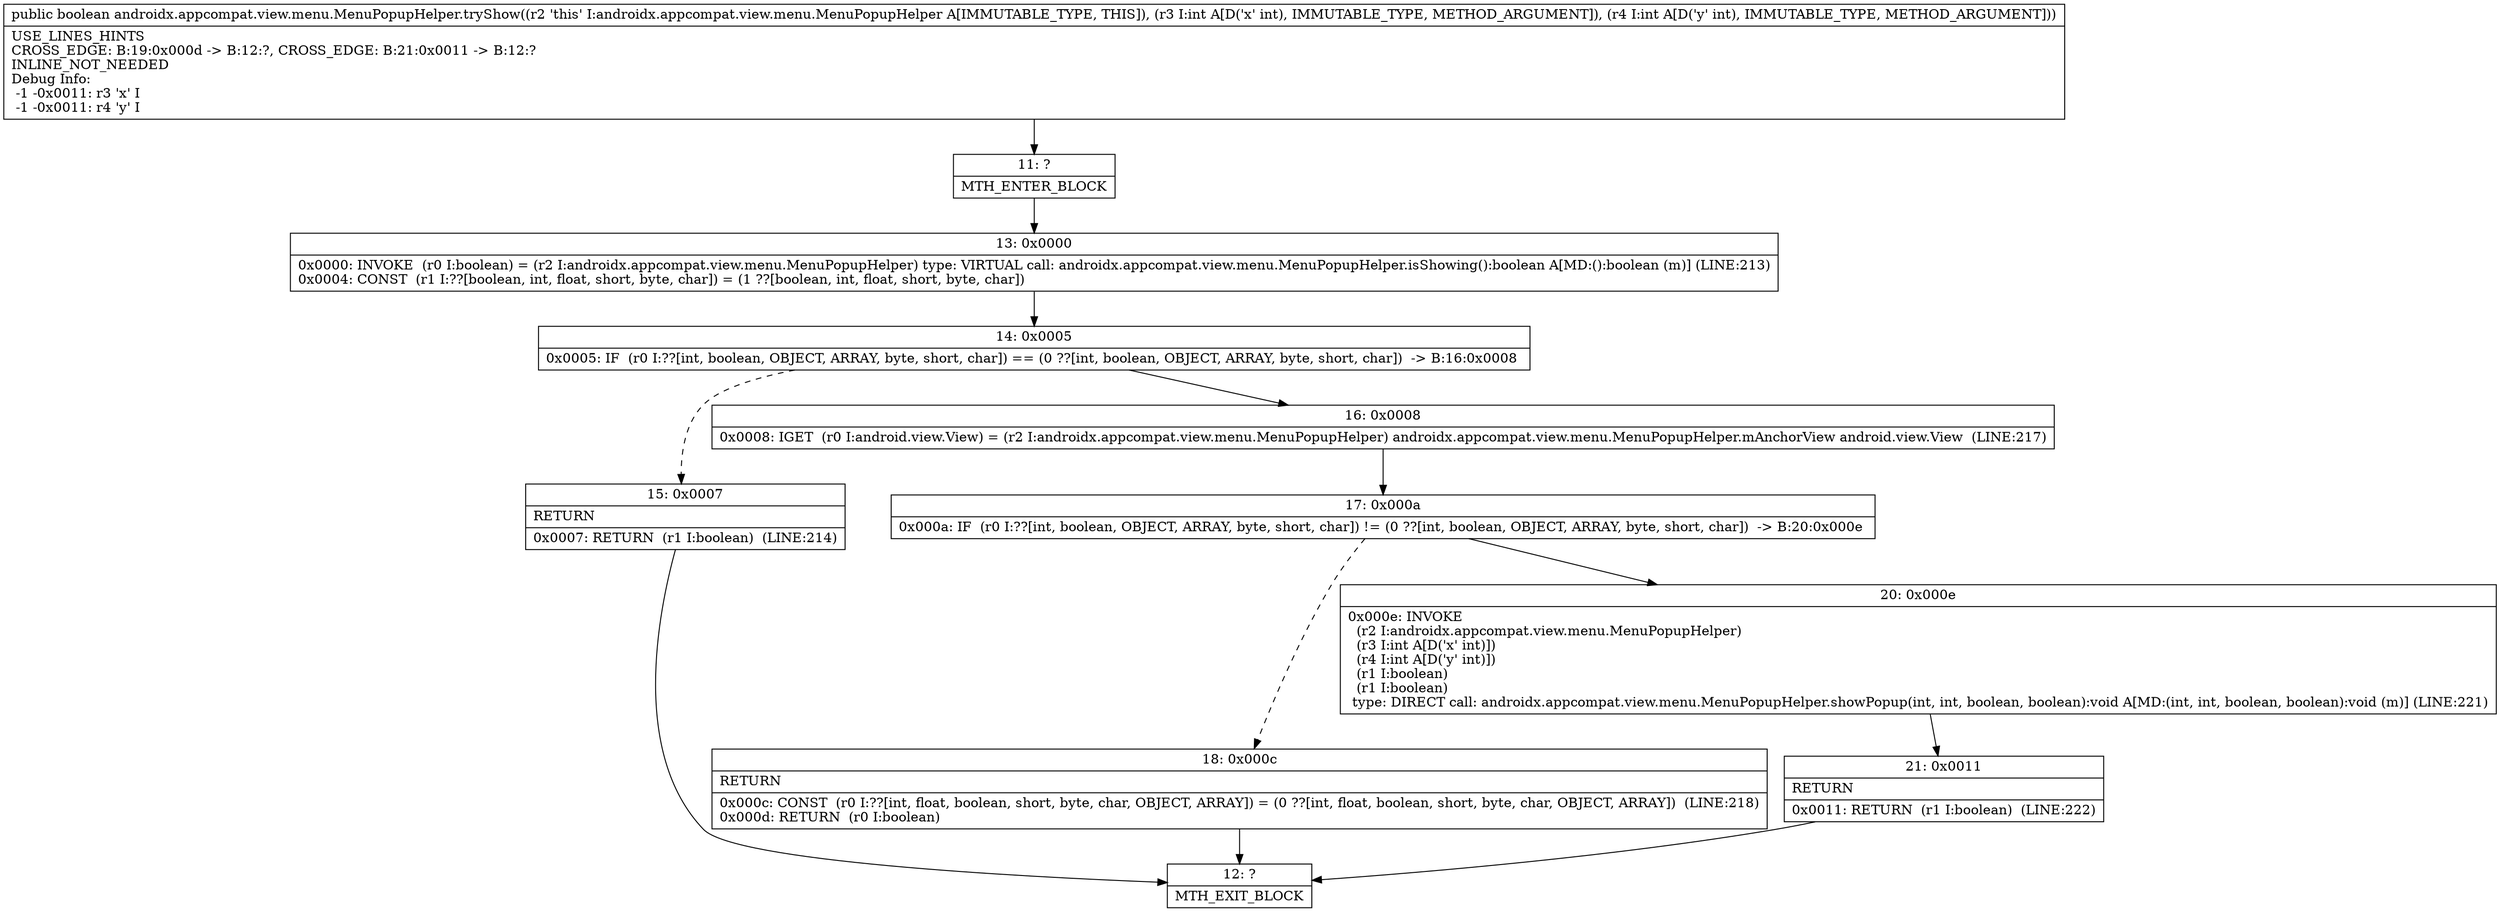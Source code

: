 digraph "CFG forandroidx.appcompat.view.menu.MenuPopupHelper.tryShow(II)Z" {
Node_11 [shape=record,label="{11\:\ ?|MTH_ENTER_BLOCK\l}"];
Node_13 [shape=record,label="{13\:\ 0x0000|0x0000: INVOKE  (r0 I:boolean) = (r2 I:androidx.appcompat.view.menu.MenuPopupHelper) type: VIRTUAL call: androidx.appcompat.view.menu.MenuPopupHelper.isShowing():boolean A[MD:():boolean (m)] (LINE:213)\l0x0004: CONST  (r1 I:??[boolean, int, float, short, byte, char]) = (1 ??[boolean, int, float, short, byte, char]) \l}"];
Node_14 [shape=record,label="{14\:\ 0x0005|0x0005: IF  (r0 I:??[int, boolean, OBJECT, ARRAY, byte, short, char]) == (0 ??[int, boolean, OBJECT, ARRAY, byte, short, char])  \-\> B:16:0x0008 \l}"];
Node_15 [shape=record,label="{15\:\ 0x0007|RETURN\l|0x0007: RETURN  (r1 I:boolean)  (LINE:214)\l}"];
Node_12 [shape=record,label="{12\:\ ?|MTH_EXIT_BLOCK\l}"];
Node_16 [shape=record,label="{16\:\ 0x0008|0x0008: IGET  (r0 I:android.view.View) = (r2 I:androidx.appcompat.view.menu.MenuPopupHelper) androidx.appcompat.view.menu.MenuPopupHelper.mAnchorView android.view.View  (LINE:217)\l}"];
Node_17 [shape=record,label="{17\:\ 0x000a|0x000a: IF  (r0 I:??[int, boolean, OBJECT, ARRAY, byte, short, char]) != (0 ??[int, boolean, OBJECT, ARRAY, byte, short, char])  \-\> B:20:0x000e \l}"];
Node_18 [shape=record,label="{18\:\ 0x000c|RETURN\l|0x000c: CONST  (r0 I:??[int, float, boolean, short, byte, char, OBJECT, ARRAY]) = (0 ??[int, float, boolean, short, byte, char, OBJECT, ARRAY])  (LINE:218)\l0x000d: RETURN  (r0 I:boolean) \l}"];
Node_20 [shape=record,label="{20\:\ 0x000e|0x000e: INVOKE  \l  (r2 I:androidx.appcompat.view.menu.MenuPopupHelper)\l  (r3 I:int A[D('x' int)])\l  (r4 I:int A[D('y' int)])\l  (r1 I:boolean)\l  (r1 I:boolean)\l type: DIRECT call: androidx.appcompat.view.menu.MenuPopupHelper.showPopup(int, int, boolean, boolean):void A[MD:(int, int, boolean, boolean):void (m)] (LINE:221)\l}"];
Node_21 [shape=record,label="{21\:\ 0x0011|RETURN\l|0x0011: RETURN  (r1 I:boolean)  (LINE:222)\l}"];
MethodNode[shape=record,label="{public boolean androidx.appcompat.view.menu.MenuPopupHelper.tryShow((r2 'this' I:androidx.appcompat.view.menu.MenuPopupHelper A[IMMUTABLE_TYPE, THIS]), (r3 I:int A[D('x' int), IMMUTABLE_TYPE, METHOD_ARGUMENT]), (r4 I:int A[D('y' int), IMMUTABLE_TYPE, METHOD_ARGUMENT]))  | USE_LINES_HINTS\lCROSS_EDGE: B:19:0x000d \-\> B:12:?, CROSS_EDGE: B:21:0x0011 \-\> B:12:?\lINLINE_NOT_NEEDED\lDebug Info:\l  \-1 \-0x0011: r3 'x' I\l  \-1 \-0x0011: r4 'y' I\l}"];
MethodNode -> Node_11;Node_11 -> Node_13;
Node_13 -> Node_14;
Node_14 -> Node_15[style=dashed];
Node_14 -> Node_16;
Node_15 -> Node_12;
Node_16 -> Node_17;
Node_17 -> Node_18[style=dashed];
Node_17 -> Node_20;
Node_18 -> Node_12;
Node_20 -> Node_21;
Node_21 -> Node_12;
}

